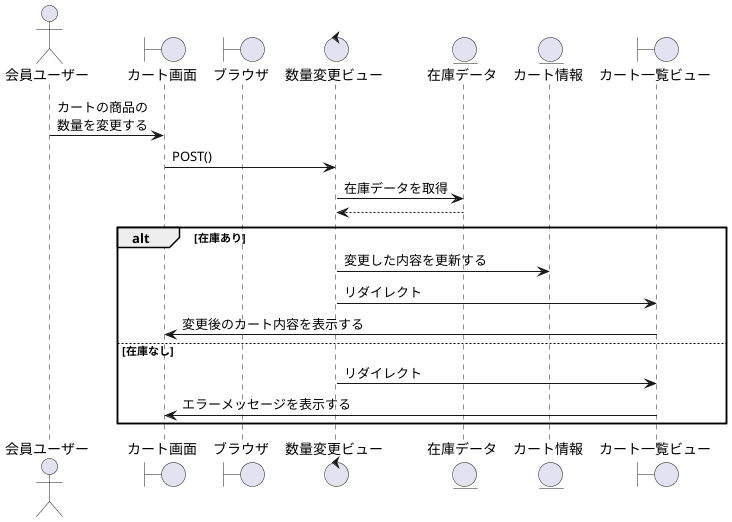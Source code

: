 @startuml cart_tuika

actor "会員ユーザー" as act
boundary "カート画面" as cart
boundary "ブラウザ" as brz
control "数量変更ビュー" as shv
entity "在庫データ" as stockdata
entity "カート情報" as cartinfo
boundary "カート一覧ビュー" as shkv

act -> cart:カートの商品の\n数量を変更する
' 主キーいれる
cart -> shv: POST()
shv -> stockdata: 在庫データを取得
shv <-- stockdata:

alt 在庫あり
    shv -> cartinfo: 変更した内容を更新する
    shv -> shkv: リダイレクト
    cart <- shkv: 変更後のカート内容を表示する

else 在庫なし
    shv -> shkv: リダイレクト
    shkv -> cart: エラーメッセージを表示する
end

@enduml